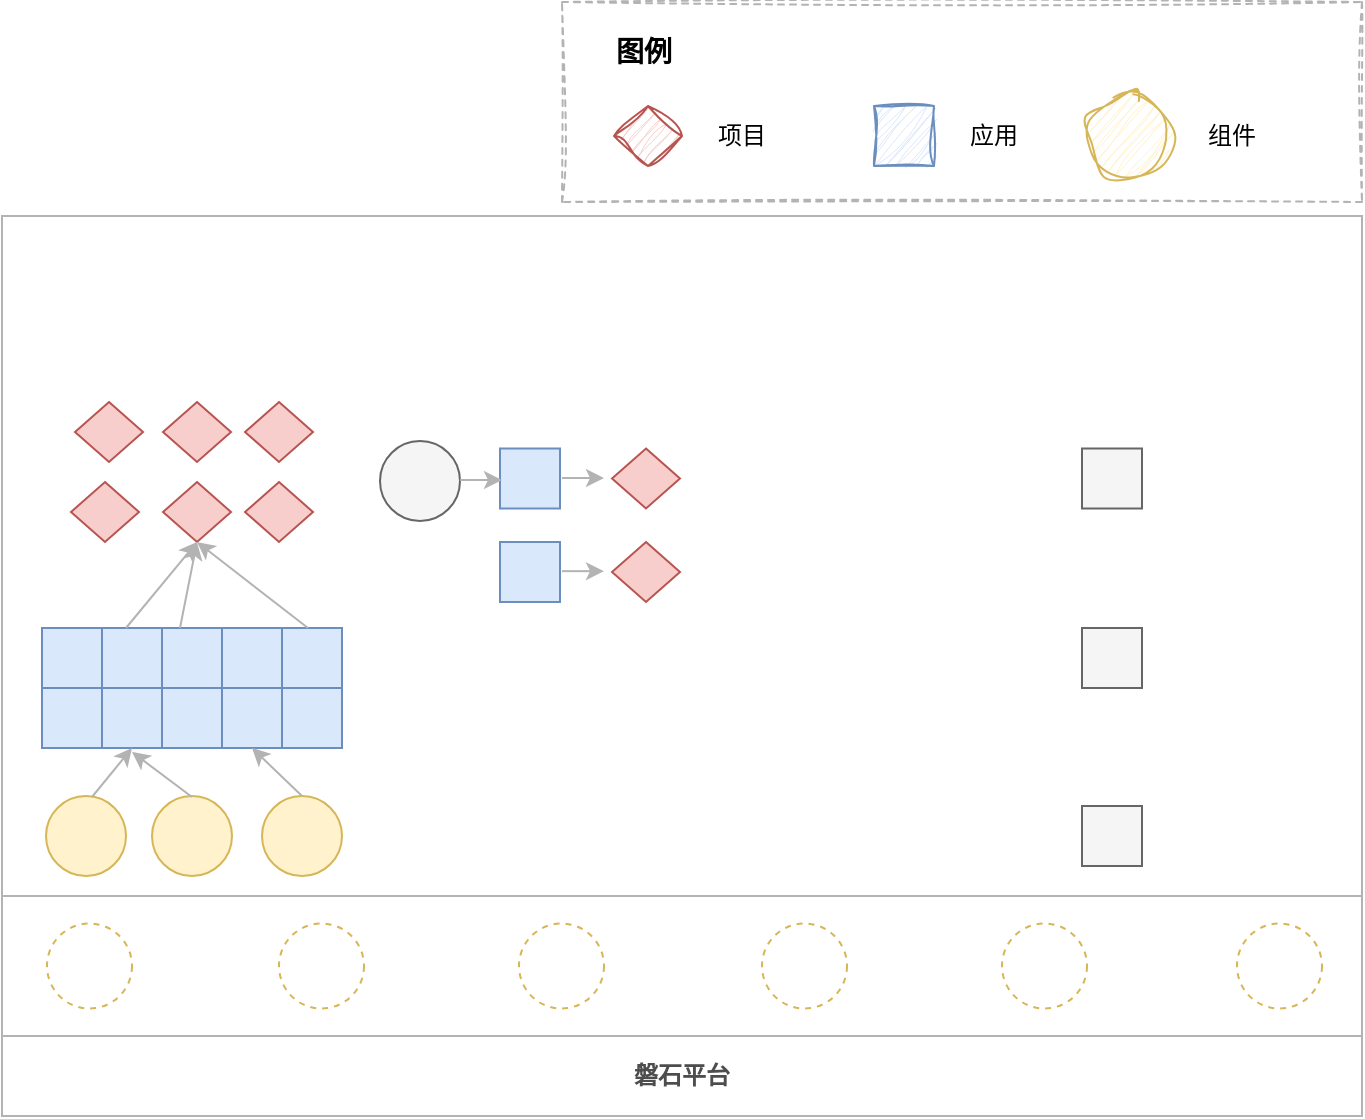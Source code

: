 <mxfile version="24.2.2" type="github">
  <diagram name="第 1 页" id="k96d_tm7nXuPgq4XOsUc">
    <mxGraphModel dx="1195" dy="650" grid="1" gridSize="10" guides="1" tooltips="1" connect="1" arrows="1" fold="1" page="1" pageScale="1" pageWidth="827" pageHeight="1169" math="0" shadow="0">
      <root>
        <mxCell id="0" />
        <mxCell id="1" parent="0" />
        <mxCell id="u-UJyPFnsbXhdUzjHb7E-4" value="" style="rounded=0;whiteSpace=wrap;html=1;dashed=1;strokeColor=#B3B3B3;sketch=1;curveFitting=1;jiggle=2;" parent="1" vertex="1">
          <mxGeometry x="360" y="160" width="400" height="100" as="geometry" />
        </mxCell>
        <mxCell id="R7Y35g_5S1FTrmvMjJEC-9" value="" style="rounded=0;whiteSpace=wrap;html=1;strokeColor=#B3B3B3;" parent="1" vertex="1">
          <mxGeometry x="80" y="267" width="680" height="340" as="geometry" />
        </mxCell>
        <mxCell id="R7Y35g_5S1FTrmvMjJEC-11" value="" style="rounded=0;whiteSpace=wrap;html=1;strokeColor=#B3B3B3;" parent="1" vertex="1">
          <mxGeometry x="80" y="607" width="680" height="70" as="geometry" />
        </mxCell>
        <mxCell id="R7Y35g_5S1FTrmvMjJEC-57" value="&lt;font color=&quot;#4d4d4d&quot;&gt;&lt;b&gt;磐石平台&lt;/b&gt;&lt;/font&gt;" style="rounded=0;whiteSpace=wrap;html=1;strokeColor=#B3B3B3;" parent="1" vertex="1">
          <mxGeometry x="80" y="677" width="680" height="40" as="geometry" />
        </mxCell>
        <mxCell id="R7Y35g_5S1FTrmvMjJEC-59" value="" style="ellipse;whiteSpace=wrap;html=1;aspect=fixed;fillColor=none;strokeColor=#d6b656;dashed=1;" parent="1" vertex="1">
          <mxGeometry x="102.5" y="620.75" width="42.5" height="42.5" as="geometry" />
        </mxCell>
        <mxCell id="R7Y35g_5S1FTrmvMjJEC-60" value="" style="ellipse;whiteSpace=wrap;html=1;aspect=fixed;fillColor=none;strokeColor=#d6b656;dashed=1;" parent="1" vertex="1">
          <mxGeometry x="218.5" y="620.75" width="42.5" height="42.5" as="geometry" />
        </mxCell>
        <mxCell id="R7Y35g_5S1FTrmvMjJEC-61" value="" style="ellipse;whiteSpace=wrap;html=1;aspect=fixed;fillColor=none;strokeColor=#d6b656;dashed=1;" parent="1" vertex="1">
          <mxGeometry x="580" y="620.75" width="42.5" height="42.5" as="geometry" />
        </mxCell>
        <mxCell id="R7Y35g_5S1FTrmvMjJEC-62" value="" style="ellipse;whiteSpace=wrap;html=1;aspect=fixed;fillColor=none;strokeColor=#d6b656;dashed=1;" parent="1" vertex="1">
          <mxGeometry x="697.5" y="620.75" width="42.5" height="42.5" as="geometry" />
        </mxCell>
        <mxCell id="R7Y35g_5S1FTrmvMjJEC-78" value="" style="ellipse;whiteSpace=wrap;html=1;aspect=fixed;fillColor=#fff2cc;strokeColor=#d6b656;" parent="1" vertex="1">
          <mxGeometry x="102" y="557" width="40" height="40" as="geometry" />
        </mxCell>
        <mxCell id="R7Y35g_5S1FTrmvMjJEC-79" value="" style="ellipse;whiteSpace=wrap;html=1;aspect=fixed;fillColor=#fff2cc;strokeColor=#d6b656;" parent="1" vertex="1">
          <mxGeometry x="155" y="557" width="40" height="40" as="geometry" />
        </mxCell>
        <mxCell id="R7Y35g_5S1FTrmvMjJEC-80" value="" style="ellipse;whiteSpace=wrap;html=1;aspect=fixed;fillColor=#fff2cc;strokeColor=#d6b656;" parent="1" vertex="1">
          <mxGeometry x="210" y="557" width="40" height="40" as="geometry" />
        </mxCell>
        <mxCell id="R7Y35g_5S1FTrmvMjJEC-81" value="" style="rounded=0;whiteSpace=wrap;html=1;fillColor=#dae8fc;strokeColor=#6c8ebf;direction=west;" parent="1" vertex="1">
          <mxGeometry x="100" y="503" width="30" height="30" as="geometry" />
        </mxCell>
        <mxCell id="R7Y35g_5S1FTrmvMjJEC-82" value="" style="rounded=0;whiteSpace=wrap;html=1;fillColor=#dae8fc;strokeColor=#6c8ebf;" parent="1" vertex="1">
          <mxGeometry x="130" y="503" width="30" height="30" as="geometry" />
        </mxCell>
        <mxCell id="R7Y35g_5S1FTrmvMjJEC-83" value="" style="rounded=0;whiteSpace=wrap;html=1;fillColor=#dae8fc;strokeColor=#6c8ebf;" parent="1" vertex="1">
          <mxGeometry x="160" y="503" width="30" height="30" as="geometry" />
        </mxCell>
        <mxCell id="R7Y35g_5S1FTrmvMjJEC-84" value="" style="rounded=0;whiteSpace=wrap;html=1;fillColor=#dae8fc;strokeColor=#6c8ebf;" parent="1" vertex="1">
          <mxGeometry x="190" y="503" width="30" height="30" as="geometry" />
        </mxCell>
        <mxCell id="R7Y35g_5S1FTrmvMjJEC-85" value="" style="rounded=0;whiteSpace=wrap;html=1;fillColor=#dae8fc;strokeColor=#6c8ebf;" parent="1" vertex="1">
          <mxGeometry x="220" y="503" width="30" height="30" as="geometry" />
        </mxCell>
        <mxCell id="R7Y35g_5S1FTrmvMjJEC-86" value="" style="rounded=0;whiteSpace=wrap;html=1;fillColor=#dae8fc;strokeColor=#6c8ebf;" parent="1" vertex="1">
          <mxGeometry x="100" y="473" width="30" height="30" as="geometry" />
        </mxCell>
        <mxCell id="R7Y35g_5S1FTrmvMjJEC-87" value="" style="rounded=0;whiteSpace=wrap;html=1;fillColor=#dae8fc;strokeColor=#6c8ebf;" parent="1" vertex="1">
          <mxGeometry x="130" y="473" width="30" height="30" as="geometry" />
        </mxCell>
        <mxCell id="R7Y35g_5S1FTrmvMjJEC-88" value="" style="rounded=0;whiteSpace=wrap;html=1;fillColor=#dae8fc;strokeColor=#6c8ebf;" parent="1" vertex="1">
          <mxGeometry x="160" y="473" width="30" height="30" as="geometry" />
        </mxCell>
        <mxCell id="R7Y35g_5S1FTrmvMjJEC-89" value="" style="rounded=0;whiteSpace=wrap;html=1;fillColor=#dae8fc;strokeColor=#6c8ebf;" parent="1" vertex="1">
          <mxGeometry x="190" y="473" width="30" height="30" as="geometry" />
        </mxCell>
        <mxCell id="R7Y35g_5S1FTrmvMjJEC-90" value="" style="rounded=0;whiteSpace=wrap;html=1;fillColor=#dae8fc;strokeColor=#6c8ebf;" parent="1" vertex="1">
          <mxGeometry x="220" y="473" width="30" height="30" as="geometry" />
        </mxCell>
        <mxCell id="R7Y35g_5S1FTrmvMjJEC-91" value="" style="rhombus;whiteSpace=wrap;html=1;fillColor=#f8cecc;strokeColor=#b85450;" parent="1" vertex="1">
          <mxGeometry x="116.5" y="360" width="34" height="30" as="geometry" />
        </mxCell>
        <mxCell id="R7Y35g_5S1FTrmvMjJEC-92" value="" style="rhombus;whiteSpace=wrap;html=1;fillColor=#f8cecc;strokeColor=#b85450;" parent="1" vertex="1">
          <mxGeometry x="160.5" y="360" width="34" height="30" as="geometry" />
        </mxCell>
        <mxCell id="R7Y35g_5S1FTrmvMjJEC-93" value="" style="rhombus;whiteSpace=wrap;html=1;fillColor=#f8cecc;strokeColor=#b85450;" parent="1" vertex="1">
          <mxGeometry x="201.5" y="360" width="34" height="30" as="geometry" />
        </mxCell>
        <mxCell id="R7Y35g_5S1FTrmvMjJEC-94" value="" style="rhombus;whiteSpace=wrap;html=1;fillColor=#f8cecc;strokeColor=#b85450;" parent="1" vertex="1">
          <mxGeometry x="114.5" y="400" width="34" height="30" as="geometry" />
        </mxCell>
        <mxCell id="R7Y35g_5S1FTrmvMjJEC-95" value="" style="rhombus;whiteSpace=wrap;html=1;fillColor=#f8cecc;strokeColor=#b85450;" parent="1" vertex="1">
          <mxGeometry x="160.5" y="400" width="34" height="30" as="geometry" />
        </mxCell>
        <mxCell id="R7Y35g_5S1FTrmvMjJEC-96" value="" style="rhombus;whiteSpace=wrap;html=1;fillColor=#f8cecc;strokeColor=#b85450;" parent="1" vertex="1">
          <mxGeometry x="201.5" y="400" width="34" height="30" as="geometry" />
        </mxCell>
        <mxCell id="R7Y35g_5S1FTrmvMjJEC-108" value="" style="ellipse;whiteSpace=wrap;html=1;aspect=fixed;fillColor=#f5f5f5;strokeColor=#666666;fontColor=#333333;" parent="1" vertex="1">
          <mxGeometry x="269" y="379.5" width="40" height="40" as="geometry" />
        </mxCell>
        <mxCell id="R7Y35g_5S1FTrmvMjJEC-109" value="" style="rounded=0;whiteSpace=wrap;html=1;fillColor=#dae8fc;strokeColor=#6c8ebf;" parent="1" vertex="1">
          <mxGeometry x="329" y="383.25" width="30" height="30" as="geometry" />
        </mxCell>
        <mxCell id="R7Y35g_5S1FTrmvMjJEC-110" value="" style="rhombus;whiteSpace=wrap;html=1;fillColor=#f8cecc;strokeColor=#b85450;" parent="1" vertex="1">
          <mxGeometry x="385" y="383.25" width="34" height="30" as="geometry" />
        </mxCell>
        <mxCell id="R7Y35g_5S1FTrmvMjJEC-112" value="" style="rounded=0;whiteSpace=wrap;html=1;fillColor=#dae8fc;strokeColor=#6c8ebf;" parent="1" vertex="1">
          <mxGeometry x="329" y="430" width="30" height="30" as="geometry" />
        </mxCell>
        <mxCell id="R7Y35g_5S1FTrmvMjJEC-113" value="" style="rhombus;whiteSpace=wrap;html=1;fillColor=#f8cecc;strokeColor=#b85450;" parent="1" vertex="1">
          <mxGeometry x="385" y="430" width="34" height="30" as="geometry" />
        </mxCell>
        <mxCell id="R7Y35g_5S1FTrmvMjJEC-117" value="" style="ellipse;whiteSpace=wrap;html=1;aspect=fixed;fillColor=none;strokeColor=#d6b656;dashed=1;" parent="1" vertex="1">
          <mxGeometry x="338.5" y="620.75" width="42.5" height="42.5" as="geometry" />
        </mxCell>
        <mxCell id="R7Y35g_5S1FTrmvMjJEC-119" value="" style="ellipse;whiteSpace=wrap;html=1;aspect=fixed;fillColor=none;strokeColor=#d6b656;dashed=1;" parent="1" vertex="1">
          <mxGeometry x="460" y="620.75" width="42.5" height="42.5" as="geometry" />
        </mxCell>
        <mxCell id="R7Y35g_5S1FTrmvMjJEC-138" value="" style="endArrow=classic;html=1;rounded=0;entryX=0.5;entryY=1;entryDx=0;entryDy=0;strokeColor=#B3B3B3;" parent="1" target="R7Y35g_5S1FTrmvMjJEC-95" edge="1">
          <mxGeometry width="50" height="50" relative="1" as="geometry">
            <mxPoint x="142" y="473" as="sourcePoint" />
            <mxPoint x="192" y="423" as="targetPoint" />
          </mxGeometry>
        </mxCell>
        <mxCell id="R7Y35g_5S1FTrmvMjJEC-139" value="" style="endArrow=classic;html=1;rounded=0;entryX=0.5;entryY=1;entryDx=0;entryDy=0;strokeColor=#B3B3B3;" parent="1" target="R7Y35g_5S1FTrmvMjJEC-95" edge="1">
          <mxGeometry width="50" height="50" relative="1" as="geometry">
            <mxPoint x="169" y="473" as="sourcePoint" />
            <mxPoint x="190" y="430" as="targetPoint" />
          </mxGeometry>
        </mxCell>
        <mxCell id="R7Y35g_5S1FTrmvMjJEC-140" value="" style="endArrow=classic;html=1;rounded=0;entryX=0.5;entryY=1;entryDx=0;entryDy=0;strokeColor=#B3B3B3;" parent="1" target="R7Y35g_5S1FTrmvMjJEC-95" edge="1">
          <mxGeometry width="50" height="50" relative="1" as="geometry">
            <mxPoint x="233" y="473" as="sourcePoint" />
            <mxPoint x="227" y="430" as="targetPoint" />
          </mxGeometry>
        </mxCell>
        <mxCell id="R7Y35g_5S1FTrmvMjJEC-141" value="" style="endArrow=classic;html=1;rounded=0;entryX=0.5;entryY=1;entryDx=0;entryDy=0;strokeColor=#B3B3B3;" parent="1" target="R7Y35g_5S1FTrmvMjJEC-82" edge="1">
          <mxGeometry width="50" height="50" relative="1" as="geometry">
            <mxPoint x="125" y="557.5" as="sourcePoint" />
            <mxPoint x="146" y="514.5" as="targetPoint" />
          </mxGeometry>
        </mxCell>
        <mxCell id="R7Y35g_5S1FTrmvMjJEC-144" value="" style="endArrow=classic;html=1;rounded=0;strokeColor=#B3B3B3;" parent="1" edge="1">
          <mxGeometry width="50" height="50" relative="1" as="geometry">
            <mxPoint x="175" y="557.5" as="sourcePoint" />
            <mxPoint x="145" y="535" as="targetPoint" />
          </mxGeometry>
        </mxCell>
        <mxCell id="R7Y35g_5S1FTrmvMjJEC-162" value="" style="endArrow=classic;html=1;rounded=0;entryX=0;entryY=0.5;entryDx=0;entryDy=0;strokeColor=#B3B3B3;" parent="1" edge="1">
          <mxGeometry width="50" height="50" relative="1" as="geometry">
            <mxPoint x="309" y="399" as="sourcePoint" />
            <mxPoint x="330" y="399" as="targetPoint" />
          </mxGeometry>
        </mxCell>
        <mxCell id="R7Y35g_5S1FTrmvMjJEC-163" value="" style="endArrow=classic;html=1;rounded=0;entryX=0;entryY=0.5;entryDx=0;entryDy=0;strokeColor=#B3B3B3;" parent="1" edge="1">
          <mxGeometry width="50" height="50" relative="1" as="geometry">
            <mxPoint x="360" y="398" as="sourcePoint" />
            <mxPoint x="381" y="398" as="targetPoint" />
          </mxGeometry>
        </mxCell>
        <mxCell id="R7Y35g_5S1FTrmvMjJEC-164" value="" style="endArrow=classic;html=1;rounded=0;entryX=0;entryY=0.5;entryDx=0;entryDy=0;strokeColor=#B3B3B3;" parent="1" edge="1">
          <mxGeometry width="50" height="50" relative="1" as="geometry">
            <mxPoint x="360" y="444.58" as="sourcePoint" />
            <mxPoint x="381" y="444.58" as="targetPoint" />
          </mxGeometry>
        </mxCell>
        <mxCell id="R7Y35g_5S1FTrmvMjJEC-165" value="" style="rounded=0;whiteSpace=wrap;html=1;fillColor=#f5f5f5;strokeColor=#666666;fontColor=#333333;" parent="1" vertex="1">
          <mxGeometry x="620" y="383.25" width="30" height="30" as="geometry" />
        </mxCell>
        <mxCell id="R7Y35g_5S1FTrmvMjJEC-169" value="" style="rounded=0;whiteSpace=wrap;html=1;fillColor=#f5f5f5;strokeColor=#666666;fontColor=#333333;" parent="1" vertex="1">
          <mxGeometry x="620" y="473" width="30" height="30" as="geometry" />
        </mxCell>
        <mxCell id="R7Y35g_5S1FTrmvMjJEC-170" value="" style="rounded=0;whiteSpace=wrap;html=1;fillColor=#f5f5f5;strokeColor=#666666;fontColor=#333333;" parent="1" vertex="1">
          <mxGeometry x="620" y="562" width="30" height="30" as="geometry" />
        </mxCell>
        <mxCell id="u-UJyPFnsbXhdUzjHb7E-2" value="" style="rounded=0;whiteSpace=wrap;html=1;fillColor=#dae8fc;strokeColor=#6c8ebf;sketch=1;curveFitting=1;jiggle=2;" parent="1" vertex="1">
          <mxGeometry x="516" y="212" width="30" height="30" as="geometry" />
        </mxCell>
        <mxCell id="u-UJyPFnsbXhdUzjHb7E-3" value="" style="rhombus;whiteSpace=wrap;html=1;fillColor=#f8cecc;strokeColor=#b85450;sketch=1;curveFitting=1;jiggle=2;" parent="1" vertex="1">
          <mxGeometry x="386" y="212" width="34" height="30" as="geometry" />
        </mxCell>
        <mxCell id="u-UJyPFnsbXhdUzjHb7E-6" value="" style="ellipse;whiteSpace=wrap;html=1;aspect=fixed;fillColor=#fff2cc;strokeColor=#d6b656;sketch=1;curveFitting=1;jiggle=2;" parent="1" vertex="1">
          <mxGeometry x="622.5" y="205.75" width="42.5" height="42.5" as="geometry" />
        </mxCell>
        <mxCell id="u-UJyPFnsbXhdUzjHb7E-7" value="项目" style="text;html=1;strokeColor=none;fillColor=none;align=center;verticalAlign=middle;whiteSpace=wrap;rounded=0;" parent="1" vertex="1">
          <mxGeometry x="420" y="212" width="60" height="30" as="geometry" />
        </mxCell>
        <mxCell id="u-UJyPFnsbXhdUzjHb7E-8" value="应用" style="text;html=1;strokeColor=none;fillColor=none;align=center;verticalAlign=middle;whiteSpace=wrap;rounded=0;" parent="1" vertex="1">
          <mxGeometry x="546" y="212" width="60" height="30" as="geometry" />
        </mxCell>
        <mxCell id="u-UJyPFnsbXhdUzjHb7E-9" value="组件" style="text;html=1;strokeColor=none;fillColor=none;align=center;verticalAlign=middle;whiteSpace=wrap;rounded=0;" parent="1" vertex="1">
          <mxGeometry x="665" y="212" width="60" height="30" as="geometry" />
        </mxCell>
        <mxCell id="u-UJyPFnsbXhdUzjHb7E-10" value="&lt;font style=&quot;font-size: 14px;&quot;&gt;图例&lt;/font&gt;" style="text;html=1;strokeColor=none;fillColor=none;align=center;verticalAlign=middle;whiteSpace=wrap;rounded=0;fontStyle=1" parent="1" vertex="1">
          <mxGeometry x="371" y="170" width="60" height="30" as="geometry" />
        </mxCell>
        <mxCell id="PvikzI0kX5R45tT-dPrR-2" value="" style="endArrow=classic;html=1;rounded=0;strokeColor=#B3B3B3;exitX=0.5;exitY=0;exitDx=0;exitDy=0;entryX=0.5;entryY=1;entryDx=0;entryDy=0;" edge="1" parent="1" source="R7Y35g_5S1FTrmvMjJEC-80" target="R7Y35g_5S1FTrmvMjJEC-84">
          <mxGeometry width="50" height="50" relative="1" as="geometry">
            <mxPoint x="185" y="567.5" as="sourcePoint" />
            <mxPoint x="155" y="545" as="targetPoint" />
          </mxGeometry>
        </mxCell>
      </root>
    </mxGraphModel>
  </diagram>
</mxfile>
